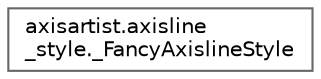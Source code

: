 digraph "Graphical Class Hierarchy"
{
 // LATEX_PDF_SIZE
  bgcolor="transparent";
  edge [fontname=Helvetica,fontsize=10,labelfontname=Helvetica,labelfontsize=10];
  node [fontname=Helvetica,fontsize=10,shape=box,height=0.2,width=0.4];
  rankdir="LR";
  Node0 [id="Node000000",label="axisartist.axisline\l_style._FancyAxislineStyle",height=0.2,width=0.4,color="grey40", fillcolor="white", style="filled",URL="$d4/dc1/classaxisartist_1_1axisline__style_1_1__FancyAxislineStyle.html",tooltip=" "];
}
